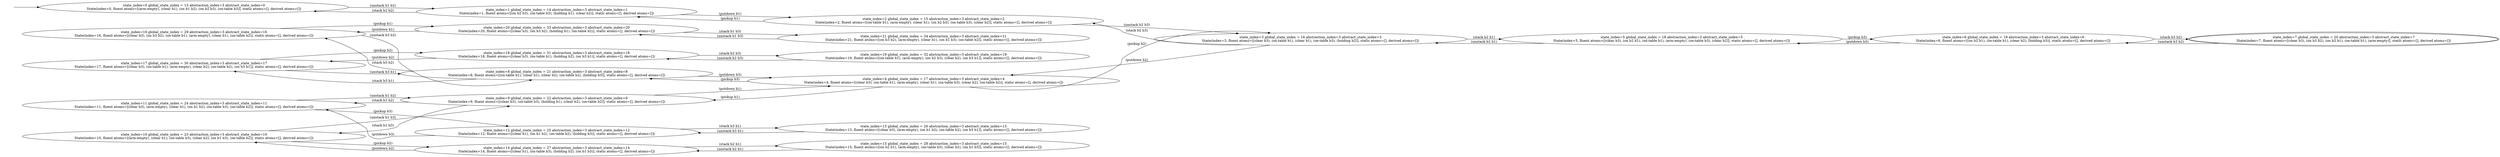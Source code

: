 digraph {
rankdir="LR"
s0[label="state_index=0 global_state_index = 13 abstraction_index=3 abstract_state_index=0
State(index=0, fluent atoms=[(arm-empty), (clear b1), (on b1 b2), (on b2 b3), (on-table b3)], static atoms=[], derived atoms=[])
"]
s1[label="state_index=1 global_state_index = 14 abstraction_index=3 abstract_state_index=1
State(index=1, fluent atoms=[(on b2 b3), (on-table b3), (holding b1), (clear b2)], static atoms=[], derived atoms=[])
"]
s2[label="state_index=2 global_state_index = 15 abstraction_index=3 abstract_state_index=2
State(index=2, fluent atoms=[(on-table b1), (arm-empty), (clear b1), (on b2 b3), (on-table b3), (clear b2)], static atoms=[], derived atoms=[])
"]
s3[label="state_index=3 global_state_index = 16 abstraction_index=3 abstract_state_index=3
State(index=3, fluent atoms=[(clear b3), (on-table b1), (clear b1), (on-table b3), (holding b2)], static atoms=[], derived atoms=[])
"]
s4[label="state_index=4 global_state_index = 17 abstraction_index=3 abstract_state_index=4
State(index=4, fluent atoms=[(clear b3), (on-table b1), (arm-empty), (clear b1), (on-table b3), (clear b2), (on-table b2)], static atoms=[], derived atoms=[])
"]
s5[label="state_index=5 global_state_index = 18 abstraction_index=3 abstract_state_index=5
State(index=5, fluent atoms=[(clear b3), (on b2 b1), (on-table b1), (arm-empty), (on-table b3), (clear b2)], static atoms=[], derived atoms=[])
"]
s6[label="state_index=6 global_state_index = 19 abstraction_index=3 abstract_state_index=6
State(index=6, fluent atoms=[(on b2 b1), (on-table b1), (clear b2), (holding b3)], static atoms=[], derived atoms=[])
"]
s7[peripheries=2,label="state_index=7 global_state_index = 20 abstraction_index=3 abstract_state_index=7
State(index=7, fluent atoms=[(clear b3), (on b3 b2), (on b2 b1), (on-table b1), (arm-empty)], static atoms=[], derived atoms=[])
"]
s8[label="state_index=8 global_state_index = 21 abstraction_index=3 abstract_state_index=8
State(index=8, fluent atoms=[(on-table b1), (clear b1), (clear b2), (on-table b2), (holding b3)], static atoms=[], derived atoms=[])
"]
s9[label="state_index=9 global_state_index = 22 abstraction_index=3 abstract_state_index=9
State(index=9, fluent atoms=[(clear b3), (on-table b3), (holding b1), (clear b2), (on-table b2)], static atoms=[], derived atoms=[])
"]
s10[label="state_index=10 global_state_index = 23 abstraction_index=3 abstract_state_index=10
State(index=10, fluent atoms=[(arm-empty), (clear b1), (on-table b3), (clear b2), (on b1 b3), (on-table b2)], static atoms=[], derived atoms=[])
"]
s11[label="state_index=11 global_state_index = 24 abstraction_index=3 abstract_state_index=11
State(index=11, fluent atoms=[(clear b3), (arm-empty), (clear b1), (on b1 b2), (on-table b3), (on-table b2)], static atoms=[], derived atoms=[])
"]
s12[label="state_index=12 global_state_index = 25 abstraction_index=3 abstract_state_index=12
State(index=12, fluent atoms=[(clear b1), (on b1 b2), (on-table b2), (holding b3)], static atoms=[], derived atoms=[])
"]
s13[label="state_index=13 global_state_index = 26 abstraction_index=3 abstract_state_index=13
State(index=13, fluent atoms=[(clear b3), (arm-empty), (on b1 b2), (on-table b2), (on b3 b1)], static atoms=[], derived atoms=[])
"]
s14[label="state_index=14 global_state_index = 27 abstraction_index=3 abstract_state_index=14
State(index=14, fluent atoms=[(clear b1), (on-table b3), (holding b2), (on b1 b3)], static atoms=[], derived atoms=[])
"]
s15[label="state_index=15 global_state_index = 28 abstraction_index=3 abstract_state_index=15
State(index=15, fluent atoms=[(on b2 b1), (arm-empty), (on-table b3), (clear b2), (on b1 b3)], static atoms=[], derived atoms=[])
"]
s16[label="state_index=16 global_state_index = 29 abstraction_index=3 abstract_state_index=16
State(index=16, fluent atoms=[(clear b3), (on b3 b2), (on-table b1), (arm-empty), (clear b1), (on-table b2)], static atoms=[], derived atoms=[])
"]
s17[label="state_index=17 global_state_index = 30 abstraction_index=3 abstract_state_index=17
State(index=17, fluent atoms=[(clear b3), (on-table b1), (arm-empty), (clear b2), (on-table b2), (on b3 b1)], static atoms=[], derived atoms=[])
"]
s18[label="state_index=18 global_state_index = 31 abstraction_index=3 abstract_state_index=18
State(index=18, fluent atoms=[(clear b3), (on-table b1), (holding b2), (on b3 b1)], static atoms=[], derived atoms=[])
"]
s19[label="state_index=19 global_state_index = 32 abstraction_index=3 abstract_state_index=19
State(index=19, fluent atoms=[(on-table b1), (arm-empty), (on b2 b3), (clear b2), (on b3 b1)], static atoms=[], derived atoms=[])
"]
s20[label="state_index=20 global_state_index = 33 abstraction_index=3 abstract_state_index=20
State(index=20, fluent atoms=[(clear b3), (on b3 b2), (holding b1), (on-table b2)], static atoms=[], derived atoms=[])
"]
s21[label="state_index=21 global_state_index = 34 abstraction_index=3 abstract_state_index=21
State(index=21, fluent atoms=[(on b3 b2), (arm-empty), (clear b1), (on b1 b3), (on-table b2)], static atoms=[], derived atoms=[])
"]
Dangling [ label = "", style = invis ]
{ rank = same; Dangling }
Dangling -> s0
{ rank = same; s13,s15,s19,s21}
{ rank = same; s12,s14,s18,s20}
{ rank = same; s0,s10,s11,s16,s17}
{ rank = same; s1,s8,s9}
{ rank = same; s2,s4}
{ rank = same; s3}
{ rank = same; s5}
{ rank = same; s6}
{ rank = same; s7}
s0->s1 [label="(unstack b1 b2)
"]
s1->s0 [label="(stack b1 b2)
"]
s1->s2 [label="(putdown b1)
"]
s2->s1 [label="(pickup b1)
"]
s2->s3 [label="(unstack b2 b3)
"]
s3->s2 [label="(stack b2 b3)
"]
s3->s4 [label="(putdown b2)
"]
s3->s5 [label="(stack b2 b1)
"]
s4->s3 [label="(pickup b2)
"]
s4->s8 [label="(pickup b3)
"]
s4->s9 [label="(pickup b1)
"]
s5->s3 [label="(unstack b2 b1)
"]
s5->s6 [label="(pickup b3)
"]
s6->s5 [label="(putdown b3)
"]
s6->s7 [label="(stack b3 b2)
"]
s7->s6 [label="(unstack b3 b2)
"]
s8->s4 [label="(putdown b3)
"]
s8->s16 [label="(stack b3 b2)
"]
s8->s17 [label="(stack b3 b1)
"]
s9->s4 [label="(putdown b1)
"]
s9->s10 [label="(stack b1 b3)
"]
s9->s11 [label="(stack b1 b2)
"]
s10->s9 [label="(unstack b1 b3)
"]
s10->s14 [label="(pickup b2)
"]
s11->s9 [label="(unstack b1 b2)
"]
s11->s12 [label="(pickup b3)
"]
s12->s11 [label="(putdown b3)
"]
s12->s13 [label="(stack b3 b1)
"]
s13->s12 [label="(unstack b3 b1)
"]
s14->s10 [label="(putdown b2)
"]
s14->s15 [label="(stack b2 b1)
"]
s15->s14 [label="(unstack b2 b1)
"]
s16->s8 [label="(unstack b3 b2)
"]
s16->s20 [label="(pickup b1)
"]
s17->s8 [label="(unstack b3 b1)
"]
s17->s18 [label="(pickup b2)
"]
s18->s17 [label="(putdown b2)
"]
s18->s19 [label="(stack b2 b3)
"]
s19->s18 [label="(unstack b2 b3)
"]
s20->s16 [label="(putdown b1)
"]
s20->s21 [label="(stack b1 b3)
"]
s21->s20 [label="(unstack b1 b3)
"]
}
